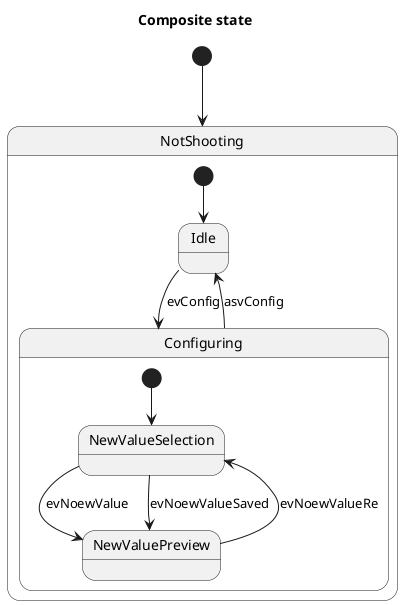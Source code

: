 @startuml

title Composite state
[*] --> NotShooting
state NotShooting{
    [*] --> Idle
    Idle --> Configuring : evConfig
    Configuring --> Idle : asvConfig
}

state Configuring{
    [*] --> NewValueSelection
    NewValueSelection --> NewValuePreview : evNoewValue
    NewValuePreview --> NewValueSelection : evNoewValueRe
    NewValueSelection --> NewValuePreview : evNoewValueSaved
}

@endum